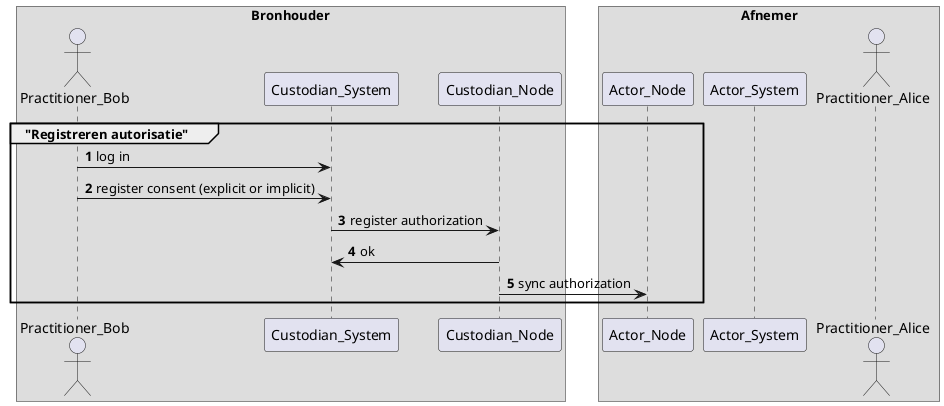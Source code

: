 @startuml
autonumber
box "Bronhouder"
actor Practitioner_Bob
participant Custodian_System
participant Custodian_Node
end box

box "Afnemer"
participant Actor_Node
participant Actor_System
actor Practitioner_Alice
end box

group "Registreren autorisatie"
  Practitioner_Bob -> Custodian_System : log in
  Practitioner_Bob -> Custodian_System : register consent (explicit or implicit)
  Custodian_System -> Custodian_Node : register authorization
  Custodian_System <- Custodian_Node : ok
  Custodian_Node -> Actor_Node : sync authorization
end group
@enduml
